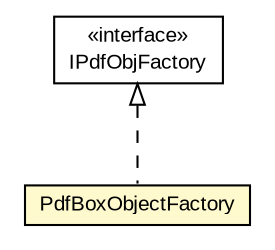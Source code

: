 #!/usr/local/bin/dot
#
# Class diagram 
# Generated by UMLGraph version R5_6-24-gf6e263 (http://www.umlgraph.org/)
#

digraph G {
	edge [fontname="arial",fontsize=10,labelfontname="arial",labelfontsize=10];
	node [fontname="arial",fontsize=10,shape=plaintext];
	nodesep=0.25;
	ranksep=0.5;
	// eu.europa.esig.dss.pdf.IPdfObjFactory
	c494869 [label=<<table title="eu.europa.esig.dss.pdf.IPdfObjFactory" border="0" cellborder="1" cellspacing="0" cellpadding="2" port="p" href="../IPdfObjFactory.html">
		<tr><td><table border="0" cellspacing="0" cellpadding="1">
<tr><td align="center" balign="center"> &#171;interface&#187; </td></tr>
<tr><td align="center" balign="center"> IPdfObjFactory </td></tr>
		</table></td></tr>
		</table>>, URL="../IPdfObjFactory.html", fontname="arial", fontcolor="black", fontsize=10.0];
	// eu.europa.esig.dss.pdf.pdfbox.PdfBoxObjectFactory
	c494878 [label=<<table title="eu.europa.esig.dss.pdf.pdfbox.PdfBoxObjectFactory" border="0" cellborder="1" cellspacing="0" cellpadding="2" port="p" bgcolor="lemonChiffon" href="./PdfBoxObjectFactory.html">
		<tr><td><table border="0" cellspacing="0" cellpadding="1">
<tr><td align="center" balign="center"> PdfBoxObjectFactory </td></tr>
		</table></td></tr>
		</table>>, URL="./PdfBoxObjectFactory.html", fontname="arial", fontcolor="black", fontsize=10.0];
	//eu.europa.esig.dss.pdf.pdfbox.PdfBoxObjectFactory implements eu.europa.esig.dss.pdf.IPdfObjFactory
	c494869:p -> c494878:p [dir=back,arrowtail=empty,style=dashed];
}

